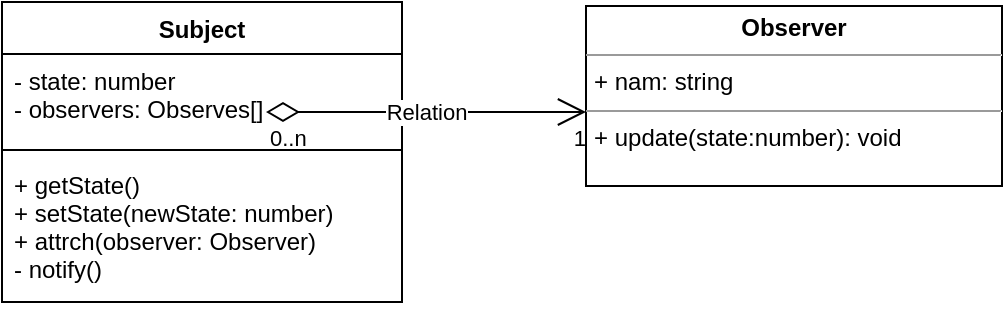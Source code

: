 <mxfile version="20.6.0" type="github">
  <diagram id="C5RBs43oDa-KdzZeNtuy" name="Page-1">
    <mxGraphModel dx="981" dy="520" grid="1" gridSize="10" guides="1" tooltips="1" connect="1" arrows="1" fold="1" page="1" pageScale="1" pageWidth="827" pageHeight="1169" math="0" shadow="0">
      <root>
        <mxCell id="WIyWlLk6GJQsqaUBKTNV-0" />
        <mxCell id="WIyWlLk6GJQsqaUBKTNV-1" parent="WIyWlLk6GJQsqaUBKTNV-0" />
        <mxCell id="Pv5caGlSZ3BdsRGH_1Py-0" value="Subject" style="swimlane;fontStyle=1;align=center;verticalAlign=top;childLayout=stackLayout;horizontal=1;startSize=26;horizontalStack=0;resizeParent=1;resizeLast=0;collapsible=1;marginBottom=0;rounded=0;shadow=0;strokeWidth=1;" vertex="1" parent="WIyWlLk6GJQsqaUBKTNV-1">
          <mxGeometry x="20" y="40" width="200" height="150" as="geometry">
            <mxRectangle x="130" y="380" width="160" height="26" as="alternateBounds" />
          </mxGeometry>
        </mxCell>
        <mxCell id="Pv5caGlSZ3BdsRGH_1Py-1" value="- state: number&#xa;- observers: Observes[]" style="text;align=left;verticalAlign=top;spacingLeft=4;spacingRight=4;overflow=hidden;rotatable=0;points=[[0,0.5],[1,0.5]];portConstraint=eastwest;" vertex="1" parent="Pv5caGlSZ3BdsRGH_1Py-0">
          <mxGeometry y="26" width="200" height="44" as="geometry" />
        </mxCell>
        <mxCell id="Pv5caGlSZ3BdsRGH_1Py-4" value="Relation" style="endArrow=open;html=1;endSize=12;startArrow=diamondThin;startSize=14;startFill=0;edgeStyle=orthogonalEdgeStyle;rounded=0;" edge="1" parent="Pv5caGlSZ3BdsRGH_1Py-0">
          <mxGeometry relative="1" as="geometry">
            <mxPoint x="132" y="55" as="sourcePoint" />
            <mxPoint x="292" y="55" as="targetPoint" />
          </mxGeometry>
        </mxCell>
        <mxCell id="Pv5caGlSZ3BdsRGH_1Py-5" value="0..n" style="edgeLabel;resizable=0;html=1;align=left;verticalAlign=top;" connectable="0" vertex="1" parent="Pv5caGlSZ3BdsRGH_1Py-4">
          <mxGeometry x="-1" relative="1" as="geometry" />
        </mxCell>
        <mxCell id="Pv5caGlSZ3BdsRGH_1Py-6" value="1" style="edgeLabel;resizable=0;html=1;align=right;verticalAlign=top;" connectable="0" vertex="1" parent="Pv5caGlSZ3BdsRGH_1Py-4">
          <mxGeometry x="1" relative="1" as="geometry" />
        </mxCell>
        <mxCell id="Pv5caGlSZ3BdsRGH_1Py-2" value="" style="line;html=1;strokeWidth=1;align=left;verticalAlign=middle;spacingTop=-1;spacingLeft=3;spacingRight=3;rotatable=0;labelPosition=right;points=[];portConstraint=eastwest;" vertex="1" parent="Pv5caGlSZ3BdsRGH_1Py-0">
          <mxGeometry y="70" width="200" height="8" as="geometry" />
        </mxCell>
        <mxCell id="Pv5caGlSZ3BdsRGH_1Py-3" value="+ getState()&#xa;+ setState(newState: number)&#xa;+ attrch(observer: Observer)&#xa;- notify()" style="text;align=left;verticalAlign=top;spacingLeft=4;spacingRight=4;overflow=hidden;rotatable=0;points=[[0,0.5],[1,0.5]];portConstraint=eastwest;" vertex="1" parent="Pv5caGlSZ3BdsRGH_1Py-0">
          <mxGeometry y="78" width="200" height="72" as="geometry" />
        </mxCell>
        <mxCell id="Pv5caGlSZ3BdsRGH_1Py-7" value="&lt;p style=&quot;margin:0px;margin-top:4px;text-align:center;&quot;&gt;&lt;b&gt;Observer&lt;/b&gt;&lt;/p&gt;&lt;hr size=&quot;1&quot;&gt;&lt;p style=&quot;margin:0px;margin-left:4px;&quot;&gt;+ nam: string&lt;/p&gt;&lt;hr size=&quot;1&quot;&gt;&lt;p style=&quot;margin:0px;margin-left:4px;&quot;&gt;+ update(state:number): void&lt;/p&gt;" style="verticalAlign=top;align=left;overflow=fill;fontSize=12;fontFamily=Helvetica;html=1;" vertex="1" parent="WIyWlLk6GJQsqaUBKTNV-1">
          <mxGeometry x="312" y="42" width="208" height="90" as="geometry" />
        </mxCell>
      </root>
    </mxGraphModel>
  </diagram>
</mxfile>
